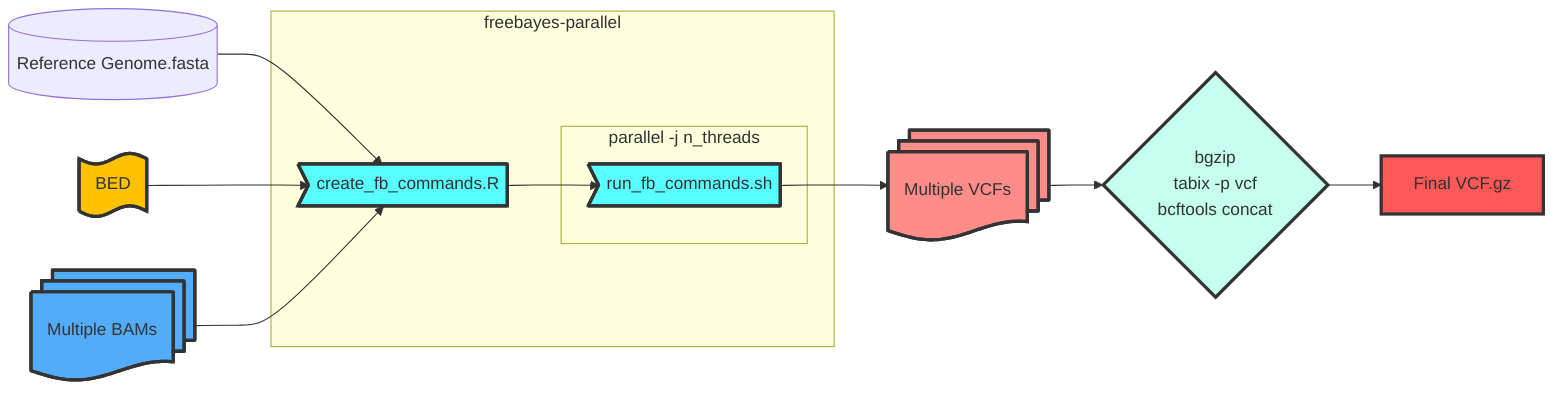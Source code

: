 graph LR;

    bams@{shape: docs, label: "Multiple BAMs"}
    bed@{ shape: paper-tape, label: "BED"}
    vcf@{shape: docs, label: "Multiple VCFs"}

    

    f0[("Reference Genome.fasta")]
    f0 & bed & bams --> f1

    subgraph "freebayes-parallel";
    f1>create_fb_commands.R]
    f1 --> f2
    
        subgraph "parallel -j n_threads"
        f2>run_fb_commands.sh]
        end
    

    end
    f2 --> vcf --> cmd1
    
    cmd1{"bgzip
    tabix -p vcf
    bcftools concat"}

    cmd1 --> f3["Final VCF.gz"]





style f1 fill:#58FFFF,stroke:#333,stroke-width:3px;
style f2 fill:#58FFFF,stroke:#333,stroke-width:3px;
style vcf fill:#FF8C89,stroke:#333,stroke-width:3px;
style cmd1 fill:#c6ffee,stroke:#333,stroke-width:3px;
style f2 fill:#58FFFF,stroke:#333,stroke-width:3px;
style f3 fill:#FF5858,stroke:#333,stroke-width:3px;
style bed fill:#ffc200,stroke:#333,stroke-width:3px;
style bams fill:#53acf9,stroke:#333,stroke-width:3px;